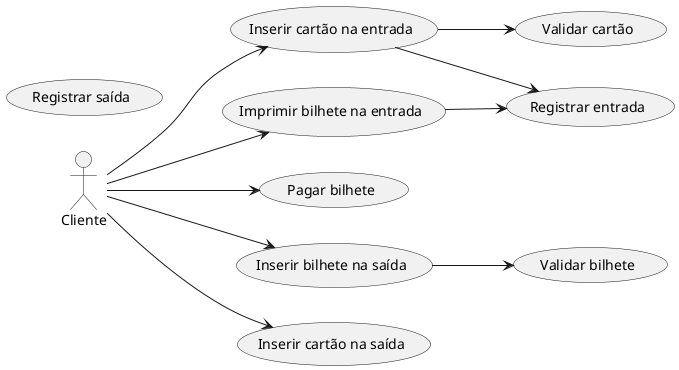 @startuml
left to right direction

actor Cliente as client

usecase (Inserir cartão na entrada) as in_card
usecase (Imprimir bilhete na entrada) as in_ticket
usecase (Pagar bilhete) as pay_ticket

usecase (Inserir bilhete na saída) as out_ticket
usecase (Inserir cartão na saída) as out_card

usecase (Validar bilhete) as validate_ticket
usecase (Validar cartão) as validate_card

usecase (Registrar entrada) as register_in
usecase (Registrar saída) as register_out

in_card --> register_in
in_ticket --> register_in

in_card --> validate_card

out_ticket --> validate_ticket

client --> in_card
client --> in_ticket
client --> out_card
client --> out_ticket
client --> pay_ticket

@enduml
